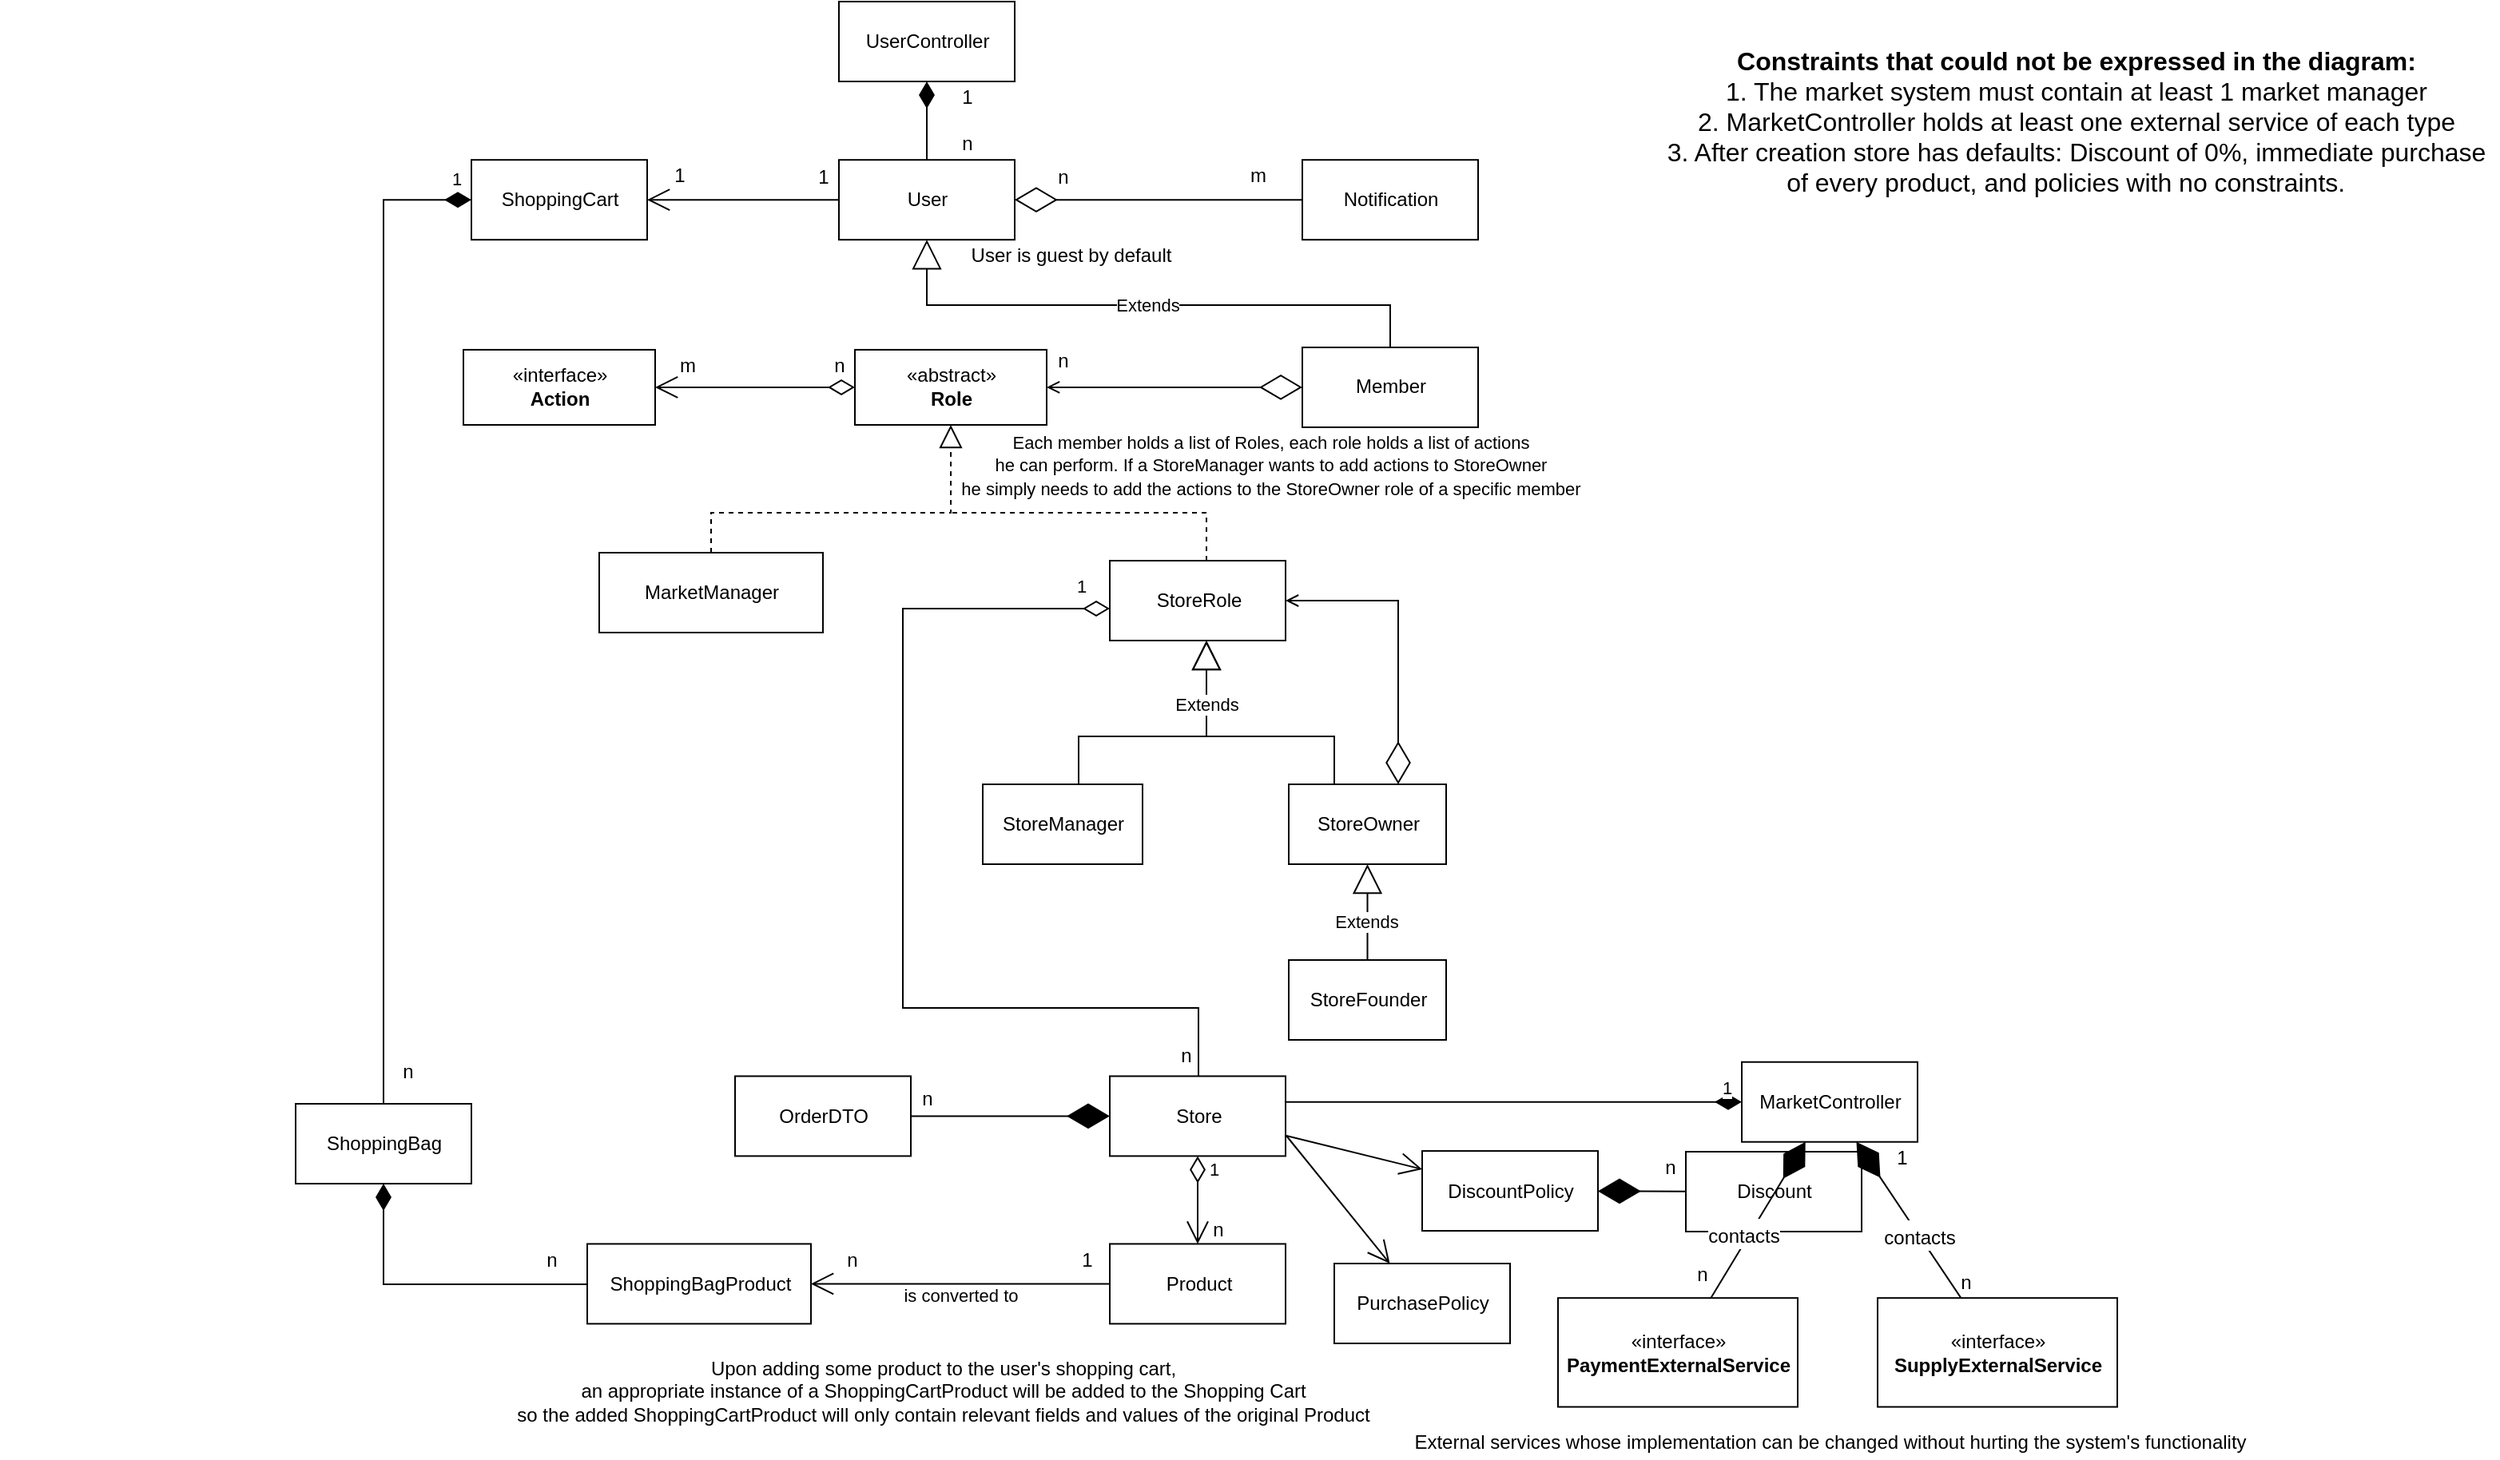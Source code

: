 <mxfile version="16.2.6" type="github" pages="3">
  <diagram id="yHEwR7OAH_B-9P_8bYFm" name="White Diagram">
    <mxGraphModel dx="2128" dy="578" grid="1" gridSize="10" guides="1" tooltips="1" connect="1" arrows="1" fold="1" page="1" pageScale="1" pageWidth="850" pageHeight="1100" math="0" shadow="0">
      <root>
        <mxCell id="0" />
        <mxCell id="1" parent="0" />
        <mxCell id="fPwFsAP3m-tS9zJUlsK5-2" value="«interface»&lt;br&gt;&lt;b&gt;PaymentExternalService&lt;/b&gt;" style="html=1;" parent="1" vertex="1">
          <mxGeometry x="800" y="811.58" width="150" height="68.18" as="geometry" />
        </mxCell>
        <mxCell id="fPwFsAP3m-tS9zJUlsK5-3" value="«interface»&lt;br&gt;&lt;b&gt;SupplyExternalService&lt;/b&gt;" style="html=1;" parent="1" vertex="1">
          <mxGeometry x="1000" y="811.58" width="150" height="68.18" as="geometry" />
        </mxCell>
        <mxCell id="fPwFsAP3m-tS9zJUlsK5-7" value="External services whose implementation can be changed without hurting the system&#39;s functionality" style="text;html=1;align=center;verticalAlign=middle;resizable=0;points=[];autosize=1;strokeColor=none;fillColor=none;" parent="1" vertex="1">
          <mxGeometry x="700" y="891.58" width="540" height="20" as="geometry" />
        </mxCell>
        <mxCell id="fPwFsAP3m-tS9zJUlsK5-8" value="UserController" style="html=1;" parent="1" vertex="1">
          <mxGeometry x="350" width="110" height="50" as="geometry" />
        </mxCell>
        <mxCell id="fPwFsAP3m-tS9zJUlsK5-9" value="MarketController" style="html=1;" parent="1" vertex="1">
          <mxGeometry x="915" y="663.86" width="110" height="50" as="geometry" />
        </mxCell>
        <mxCell id="fPwFsAP3m-tS9zJUlsK5-10" value="Notification" style="html=1;" parent="1" vertex="1">
          <mxGeometry x="640" y="99.09" width="110" height="50" as="geometry" />
        </mxCell>
        <mxCell id="fPwFsAP3m-tS9zJUlsK5-11" value="User" style="html=1;" parent="1" vertex="1">
          <mxGeometry x="350" y="99.09" width="110" height="50" as="geometry" />
        </mxCell>
        <mxCell id="fPwFsAP3m-tS9zJUlsK5-12" value="" style="endArrow=diamondThin;endFill=0;endSize=24;html=1;rounded=0;" parent="1" source="fPwFsAP3m-tS9zJUlsK5-10" target="fPwFsAP3m-tS9zJUlsK5-11" edge="1">
          <mxGeometry width="160" relative="1" as="geometry">
            <mxPoint x="250" y="-0.91" as="sourcePoint" />
            <mxPoint x="410" y="-0.91" as="targetPoint" />
          </mxGeometry>
        </mxCell>
        <mxCell id="fPwFsAP3m-tS9zJUlsK5-13" value="n" style="text;html=1;align=center;verticalAlign=middle;resizable=0;points=[];autosize=1;strokeColor=none;fillColor=none;" parent="1" vertex="1">
          <mxGeometry x="480" y="100" width="20" height="20" as="geometry" />
        </mxCell>
        <mxCell id="fPwFsAP3m-tS9zJUlsK5-15" value="m" style="text;html=1;align=center;verticalAlign=middle;resizable=0;points=[];autosize=1;strokeColor=none;fillColor=none;" parent="1" vertex="1">
          <mxGeometry x="597" y="99.09" width="30" height="20" as="geometry" />
        </mxCell>
        <mxCell id="fPwFsAP3m-tS9zJUlsK5-18" value="1" style="text;html=1;align=center;verticalAlign=middle;resizable=0;points=[];autosize=1;strokeColor=none;fillColor=none;" parent="1" vertex="1">
          <mxGeometry x="915" y="713.86" width="20" height="20" as="geometry" />
        </mxCell>
        <mxCell id="fPwFsAP3m-tS9zJUlsK5-19" value="n" style="text;html=1;align=center;verticalAlign=middle;resizable=0;points=[];autosize=1;strokeColor=none;fillColor=none;" parent="1" vertex="1">
          <mxGeometry x="880" y="786.58" width="20" height="20" as="geometry" />
        </mxCell>
        <mxCell id="fPwFsAP3m-tS9zJUlsK5-20" value="n" style="text;html=1;align=center;verticalAlign=middle;resizable=0;points=[];autosize=1;strokeColor=none;fillColor=none;" parent="1" vertex="1">
          <mxGeometry x="1045" y="791.58" width="20" height="20" as="geometry" />
        </mxCell>
        <mxCell id="fPwFsAP3m-tS9zJUlsK5-21" value="1" style="text;html=1;align=center;verticalAlign=middle;resizable=0;points=[];autosize=1;strokeColor=none;fillColor=none;" parent="1" vertex="1">
          <mxGeometry x="1005" y="713.86" width="20" height="20" as="geometry" />
        </mxCell>
        <mxCell id="fPwFsAP3m-tS9zJUlsK5-26" value="n" style="text;html=1;align=center;verticalAlign=middle;resizable=0;points=[];autosize=1;strokeColor=none;fillColor=none;" parent="1" vertex="1">
          <mxGeometry x="420" y="79.09" width="20" height="20" as="geometry" />
        </mxCell>
        <mxCell id="fPwFsAP3m-tS9zJUlsK5-28" value="Member" style="html=1;" parent="1" vertex="1">
          <mxGeometry x="640" y="216.48" width="110" height="50" as="geometry" />
        </mxCell>
        <mxCell id="fPwFsAP3m-tS9zJUlsK5-29" value="StoreOwner" style="html=1;" parent="1" vertex="1">
          <mxGeometry x="631.5" y="490" width="98.5" height="50" as="geometry" />
        </mxCell>
        <mxCell id="fPwFsAP3m-tS9zJUlsK5-30" value="StoreManager" style="html=1;" parent="1" vertex="1">
          <mxGeometry x="440" y="490" width="100" height="50" as="geometry" />
        </mxCell>
        <mxCell id="fPwFsAP3m-tS9zJUlsK5-31" value="MarketManager" style="html=1;" parent="1" vertex="1">
          <mxGeometry x="200" y="345" width="140" height="50" as="geometry" />
        </mxCell>
        <mxCell id="fPwFsAP3m-tS9zJUlsK5-32" value="Extends" style="endArrow=block;endSize=16;endFill=0;html=1;rounded=0;edgeStyle=orthogonalEdgeStyle;" parent="1" source="fPwFsAP3m-tS9zJUlsK5-28" target="fPwFsAP3m-tS9zJUlsK5-11" edge="1">
          <mxGeometry width="160" relative="1" as="geometry">
            <mxPoint x="210" y="280" as="sourcePoint" />
            <mxPoint x="370" y="280" as="targetPoint" />
            <Array as="points">
              <mxPoint x="405" y="190" />
            </Array>
          </mxGeometry>
        </mxCell>
        <mxCell id="d0ODCzbI8RBOmcCkagFK-1" value="ShoppingCart" style="html=1;" parent="1" vertex="1">
          <mxGeometry x="120" y="99.09" width="110" height="50" as="geometry" />
        </mxCell>
        <mxCell id="d0ODCzbI8RBOmcCkagFK-2" value="" style="endArrow=open;endFill=1;endSize=12;html=1;rounded=0;" parent="1" source="fPwFsAP3m-tS9zJUlsK5-11" target="d0ODCzbI8RBOmcCkagFK-1" edge="1">
          <mxGeometry width="160" relative="1" as="geometry">
            <mxPoint x="492" y="290" as="sourcePoint" />
            <mxPoint x="652" y="290" as="targetPoint" />
          </mxGeometry>
        </mxCell>
        <mxCell id="d0ODCzbI8RBOmcCkagFK-3" value="1" style="text;html=1;align=center;verticalAlign=middle;resizable=0;points=[];autosize=1;strokeColor=none;fillColor=none;" parent="1" vertex="1">
          <mxGeometry x="330" y="100" width="20" height="20" as="geometry" />
        </mxCell>
        <mxCell id="d0ODCzbI8RBOmcCkagFK-4" value="1" style="text;html=1;align=center;verticalAlign=middle;resizable=0;points=[];autosize=1;strokeColor=none;fillColor=none;" parent="1" vertex="1">
          <mxGeometry x="240" y="99.09" width="20" height="20" as="geometry" />
        </mxCell>
        <mxCell id="d0ODCzbI8RBOmcCkagFK-5" value="Store" style="html=1;" parent="1" vertex="1">
          <mxGeometry x="519.5" y="672.72" width="110" height="50" as="geometry" />
        </mxCell>
        <mxCell id="d0ODCzbI8RBOmcCkagFK-6" value="Product" style="html=1;" parent="1" vertex="1">
          <mxGeometry x="519.5" y="777.72" width="110" height="50" as="geometry" />
        </mxCell>
        <mxCell id="d0ODCzbI8RBOmcCkagFK-11" value="1" style="endArrow=open;html=1;endSize=12;startArrow=diamondThin;startSize=14;startFill=0;edgeStyle=orthogonalEdgeStyle;align=left;verticalAlign=bottom;rounded=0;" parent="1" source="d0ODCzbI8RBOmcCkagFK-5" target="d0ODCzbI8RBOmcCkagFK-6" edge="1">
          <mxGeometry x="-0.372" y="6" relative="1" as="geometry">
            <mxPoint x="844.5" y="497.72" as="sourcePoint" />
            <mxPoint x="1004.5" y="497.72" as="targetPoint" />
            <mxPoint x="-1" as="offset" />
          </mxGeometry>
        </mxCell>
        <mxCell id="d0ODCzbI8RBOmcCkagFK-12" value="n" style="text;html=1;align=center;verticalAlign=middle;resizable=0;points=[];autosize=1;strokeColor=none;fillColor=none;" parent="1" vertex="1">
          <mxGeometry x="577" y="758.72" width="20" height="20" as="geometry" />
        </mxCell>
        <mxCell id="d0ODCzbI8RBOmcCkagFK-14" value="1" style="endArrow=none;html=1;endSize=12;startArrow=diamondThin;startSize=14;startFill=1;edgeStyle=orthogonalEdgeStyle;align=left;verticalAlign=bottom;rounded=0;endFill=0;" parent="1" source="fPwFsAP3m-tS9zJUlsK5-9" target="d0ODCzbI8RBOmcCkagFK-5" edge="1">
          <mxGeometry x="-0.899" relative="1" as="geometry">
            <mxPoint x="560" y="390" as="sourcePoint" />
            <mxPoint x="720" y="390" as="targetPoint" />
            <Array as="points">
              <mxPoint x="1010" y="690" />
              <mxPoint x="1010" y="690" />
            </Array>
            <mxPoint as="offset" />
          </mxGeometry>
        </mxCell>
        <mxCell id="d0ODCzbI8RBOmcCkagFK-16" value="n" style="text;html=1;align=center;verticalAlign=middle;resizable=0;points=[];autosize=1;strokeColor=none;fillColor=none;" parent="1" vertex="1">
          <mxGeometry x="557" y="650" width="20" height="20" as="geometry" />
        </mxCell>
        <mxCell id="d0ODCzbI8RBOmcCkagFK-17" value="1" style="endArrow=none;html=1;endSize=12;startArrow=diamondThin;startSize=14;startFill=1;edgeStyle=orthogonalEdgeStyle;align=left;verticalAlign=bottom;rounded=0;endFill=0;" parent="1" source="d0ODCzbI8RBOmcCkagFK-1" target="VDU5vFYsGi9VkVrkisE9-1" edge="1">
          <mxGeometry x="-0.953" y="-4" relative="1" as="geometry">
            <mxPoint x="560" y="340" as="sourcePoint" />
            <mxPoint x="720" y="340" as="targetPoint" />
            <Array as="points">
              <mxPoint x="65" y="124" />
            </Array>
            <mxPoint as="offset" />
          </mxGeometry>
        </mxCell>
        <mxCell id="d0ODCzbI8RBOmcCkagFK-18" value="n" style="text;html=1;align=center;verticalAlign=middle;resizable=0;points=[];autosize=1;strokeColor=none;fillColor=none;" parent="1" vertex="1">
          <mxGeometry x="70" y="660" width="20" height="20" as="geometry" />
        </mxCell>
        <mxCell id="d0ODCzbI8RBOmcCkagFK-19" value="" style="endArrow=none;html=1;endSize=12;startArrow=diamondThin;startSize=14;startFill=1;edgeStyle=orthogonalEdgeStyle;align=left;verticalAlign=bottom;rounded=0;endFill=0;" parent="1" source="fPwFsAP3m-tS9zJUlsK5-8" target="fPwFsAP3m-tS9zJUlsK5-11" edge="1">
          <mxGeometry x="-1" y="165" relative="1" as="geometry">
            <mxPoint x="580" y="290" as="sourcePoint" />
            <mxPoint x="740" y="290" as="targetPoint" />
            <mxPoint y="-10" as="offset" />
          </mxGeometry>
        </mxCell>
        <mxCell id="d0ODCzbI8RBOmcCkagFK-20" value="ShoppingBagProduct" style="html=1;" parent="1" vertex="1">
          <mxGeometry x="192.5" y="777.72" width="140" height="50" as="geometry" />
        </mxCell>
        <mxCell id="d0ODCzbI8RBOmcCkagFK-23" value="" style="endArrow=open;endFill=1;endSize=12;html=1;rounded=0;" parent="1" source="d0ODCzbI8RBOmcCkagFK-6" target="d0ODCzbI8RBOmcCkagFK-20" edge="1">
          <mxGeometry width="160" relative="1" as="geometry">
            <mxPoint x="1012.5" y="557.27" as="sourcePoint" />
            <mxPoint x="1172.5" y="557.27" as="targetPoint" />
          </mxGeometry>
        </mxCell>
        <mxCell id="d0ODCzbI8RBOmcCkagFK-26" value="is converted to" style="edgeLabel;html=1;align=center;verticalAlign=middle;resizable=0;points=[];" parent="d0ODCzbI8RBOmcCkagFK-23" vertex="1" connectable="0">
          <mxGeometry x="-0.175" y="1" relative="1" as="geometry">
            <mxPoint x="-17" y="6" as="offset" />
          </mxGeometry>
        </mxCell>
        <mxCell id="d0ODCzbI8RBOmcCkagFK-24" value="1" style="text;html=1;align=center;verticalAlign=middle;resizable=0;points=[];autosize=1;strokeColor=none;fillColor=none;" parent="1" vertex="1">
          <mxGeometry x="494.5" y="777.72" width="20" height="20" as="geometry" />
        </mxCell>
        <mxCell id="d0ODCzbI8RBOmcCkagFK-25" value="n" style="text;html=1;align=center;verticalAlign=middle;resizable=0;points=[];autosize=1;strokeColor=none;fillColor=none;" parent="1" vertex="1">
          <mxGeometry x="347.5" y="777.72" width="20" height="20" as="geometry" />
        </mxCell>
        <mxCell id="d0ODCzbI8RBOmcCkagFK-27" value="Upon adding some product to the user&#39;s shopping cart,&lt;br&gt;an appropriate instance of a ShoppingCartProduct will be added to the Shopping Cart&lt;br&gt;so the added ShoppingCartProduct will only contain relevant fields and values of the original Product" style="text;html=1;align=center;verticalAlign=middle;resizable=0;points=[];autosize=1;strokeColor=none;fillColor=none;" parent="1" vertex="1">
          <mxGeometry x="140" y="845.45" width="550" height="50" as="geometry" />
        </mxCell>
        <mxCell id="d0ODCzbI8RBOmcCkagFK-28" value="User is guest by default" style="text;html=1;align=center;verticalAlign=middle;resizable=0;points=[];autosize=1;strokeColor=none;fillColor=none;" parent="1" vertex="1">
          <mxGeometry x="425" y="149.09" width="140" height="20" as="geometry" />
        </mxCell>
        <mxCell id="d0ODCzbI8RBOmcCkagFK-29" value="1" style="endArrow=none;html=1;endSize=12;startArrow=diamondThin;startSize=14;startFill=0;edgeStyle=orthogonalEdgeStyle;align=left;verticalAlign=bottom;rounded=0;endFill=0;" parent="1" source="d0ODCzbI8RBOmcCkagFK-40" target="d0ODCzbI8RBOmcCkagFK-5" edge="1">
          <mxGeometry x="-0.924" y="-5" relative="1" as="geometry">
            <mxPoint x="574" y="570" as="sourcePoint" />
            <mxPoint x="785.5" y="410" as="targetPoint" />
            <Array as="points">
              <mxPoint x="390" y="380" />
              <mxPoint x="390" y="630" />
              <mxPoint x="575" y="630" />
            </Array>
            <mxPoint as="offset" />
          </mxGeometry>
        </mxCell>
        <mxCell id="d0ODCzbI8RBOmcCkagFK-31" value="1" style="text;html=1;align=center;verticalAlign=middle;resizable=0;points=[];autosize=1;strokeColor=none;fillColor=none;" parent="1" vertex="1">
          <mxGeometry x="420" y="50" width="20" height="20" as="geometry" />
        </mxCell>
        <mxCell id="d0ODCzbI8RBOmcCkagFK-33" value="DiscountPolicy" style="html=1;" parent="1" vertex="1">
          <mxGeometry x="715" y="719.54" width="110" height="50" as="geometry" />
        </mxCell>
        <mxCell id="d0ODCzbI8RBOmcCkagFK-34" value="PurchasePolicy" style="html=1;" parent="1" vertex="1">
          <mxGeometry x="660" y="790" width="110" height="50" as="geometry" />
        </mxCell>
        <mxCell id="d0ODCzbI8RBOmcCkagFK-35" value="" style="endArrow=open;endFill=1;endSize=12;html=1;rounded=0;" parent="1" target="d0ODCzbI8RBOmcCkagFK-33" edge="1">
          <mxGeometry width="160" relative="1" as="geometry">
            <mxPoint x="630" y="710" as="sourcePoint" />
            <mxPoint x="1958.5" y="430" as="targetPoint" />
          </mxGeometry>
        </mxCell>
        <mxCell id="d0ODCzbI8RBOmcCkagFK-36" value="" style="endArrow=open;endFill=1;endSize=12;html=1;rounded=0;" parent="1" target="d0ODCzbI8RBOmcCkagFK-34" edge="1">
          <mxGeometry width="160" relative="1" as="geometry">
            <mxPoint x="630" y="710" as="sourcePoint" />
            <mxPoint x="1978.5" y="406.517" as="targetPoint" />
          </mxGeometry>
        </mxCell>
        <mxCell id="d0ODCzbI8RBOmcCkagFK-37" value="" style="endArrow=diamondThin;endFill=1;endSize=24;html=1;rounded=0;" parent="1" source="d0ODCzbI8RBOmcCkagFK-38" target="d0ODCzbI8RBOmcCkagFK-33" edge="1">
          <mxGeometry width="160" relative="1" as="geometry">
            <mxPoint x="1450" y="650" as="sourcePoint" />
            <mxPoint x="1660" y="690" as="targetPoint" />
          </mxGeometry>
        </mxCell>
        <mxCell id="d0ODCzbI8RBOmcCkagFK-38" value="Discount" style="html=1;" parent="1" vertex="1">
          <mxGeometry x="880" y="720" width="110" height="50" as="geometry" />
        </mxCell>
        <mxCell id="d0ODCzbI8RBOmcCkagFK-39" value="n" style="text;html=1;align=center;verticalAlign=middle;resizable=0;points=[];autosize=1;strokeColor=none;fillColor=none;" parent="1" vertex="1">
          <mxGeometry x="860" y="720" width="20" height="20" as="geometry" />
        </mxCell>
        <mxCell id="d0ODCzbI8RBOmcCkagFK-40" value="StoreRole" style="html=1;" parent="1" vertex="1">
          <mxGeometry x="519.5" y="350" width="110" height="50" as="geometry" />
        </mxCell>
        <mxCell id="DufsHXcZonSDjpQGOB2f-1" value="&lt;font style=&quot;font-size: 11px&quot;&gt;Each member holds a list of Roles, each role holds a list of actions &lt;br&gt;he can perform. If a StoreManager wants to add actions to StoreOwner&lt;br&gt;he simply needs to add the actions to the StoreOwner role of a specific member&lt;br&gt;&lt;/font&gt;" style="text;html=1;align=center;verticalAlign=middle;resizable=0;points=[];autosize=1;strokeColor=none;fillColor=none;" parent="1" vertex="1">
          <mxGeometry x="420" y="265" width="400" height="50" as="geometry" />
        </mxCell>
        <mxCell id="DufsHXcZonSDjpQGOB2f-8" value="" style="endArrow=block;endSize=16;endFill=0;html=1;rounded=0;fontSize=11;edgeStyle=orthogonalEdgeStyle;" parent="1" source="fPwFsAP3m-tS9zJUlsK5-29" target="d0ODCzbI8RBOmcCkagFK-40" edge="1">
          <mxGeometry width="160" relative="1" as="geometry">
            <mxPoint x="660" y="440" as="sourcePoint" />
            <mxPoint x="820" y="440" as="targetPoint" />
            <Array as="points">
              <mxPoint x="660" y="460" />
              <mxPoint x="580" y="460" />
            </Array>
          </mxGeometry>
        </mxCell>
        <mxCell id="DufsHXcZonSDjpQGOB2f-9" value="Extends" style="endArrow=block;endSize=16;endFill=0;html=1;rounded=0;fontSize=11;edgeStyle=orthogonalEdgeStyle;" parent="1" source="fPwFsAP3m-tS9zJUlsK5-30" target="d0ODCzbI8RBOmcCkagFK-40" edge="1">
          <mxGeometry x="0.529" width="160" relative="1" as="geometry">
            <mxPoint x="620" y="420" as="sourcePoint" />
            <mxPoint x="780" y="420" as="targetPoint" />
            <Array as="points">
              <mxPoint x="500" y="460" />
              <mxPoint x="580" y="460" />
            </Array>
            <mxPoint as="offset" />
          </mxGeometry>
        </mxCell>
        <mxCell id="DufsHXcZonSDjpQGOB2f-10" value="«abstract»&lt;br&gt;&lt;b&gt;Role&lt;/b&gt;" style="html=1;" parent="1" vertex="1">
          <mxGeometry x="360" y="217.96" width="120" height="47.04" as="geometry" />
        </mxCell>
        <mxCell id="DufsHXcZonSDjpQGOB2f-11" value="«interface»&lt;br&gt;&lt;b&gt;Action&lt;/b&gt;" style="html=1;" parent="1" vertex="1">
          <mxGeometry x="115" y="217.96" width="120" height="47.04" as="geometry" />
        </mxCell>
        <mxCell id="DufsHXcZonSDjpQGOB2f-13" value="" style="endArrow=open;html=1;endSize=12;startArrow=diamondThin;startSize=14;startFill=0;edgeStyle=orthogonalEdgeStyle;align=left;verticalAlign=bottom;rounded=0;" parent="1" source="DufsHXcZonSDjpQGOB2f-10" target="DufsHXcZonSDjpQGOB2f-11" edge="1">
          <mxGeometry x="-1" y="3" relative="1" as="geometry">
            <mxPoint x="915" y="884.09" as="sourcePoint" />
            <mxPoint x="1005" y="884.09" as="targetPoint" />
          </mxGeometry>
        </mxCell>
        <mxCell id="DufsHXcZonSDjpQGOB2f-15" value="m" style="text;html=1;align=center;verticalAlign=middle;resizable=0;points=[];autosize=1;strokeColor=none;fillColor=none;" parent="1" vertex="1">
          <mxGeometry x="240" y="217.96" width="30" height="20" as="geometry" />
        </mxCell>
        <mxCell id="DufsHXcZonSDjpQGOB2f-16" value="n" style="text;html=1;align=center;verticalAlign=middle;resizable=0;points=[];autosize=1;strokeColor=none;fillColor=none;" parent="1" vertex="1">
          <mxGeometry x="480" y="215" width="20" height="20" as="geometry" />
        </mxCell>
        <mxCell id="DufsHXcZonSDjpQGOB2f-19" value="" style="endArrow=block;dashed=1;endFill=0;endSize=12;html=1;rounded=0;fontSize=11;edgeStyle=orthogonalEdgeStyle;" parent="1" source="fPwFsAP3m-tS9zJUlsK5-31" target="DufsHXcZonSDjpQGOB2f-10" edge="1">
          <mxGeometry width="160" relative="1" as="geometry">
            <mxPoint x="600" y="380" as="sourcePoint" />
            <mxPoint x="760" y="380" as="targetPoint" />
            <Array as="points">
              <mxPoint x="270" y="320" />
              <mxPoint x="420" y="320" />
            </Array>
          </mxGeometry>
        </mxCell>
        <mxCell id="DufsHXcZonSDjpQGOB2f-20" value="" style="endArrow=none;dashed=1;endFill=0;endSize=12;html=1;rounded=0;fontSize=11;edgeStyle=orthogonalEdgeStyle;" parent="1" source="d0ODCzbI8RBOmcCkagFK-40" edge="1">
          <mxGeometry width="160" relative="1" as="geometry">
            <mxPoint x="280.03" y="355" as="sourcePoint" />
            <mxPoint x="420" y="320" as="targetPoint" />
            <Array as="points">
              <mxPoint x="580" y="320" />
              <mxPoint x="430" y="320" />
            </Array>
          </mxGeometry>
        </mxCell>
        <mxCell id="DufsHXcZonSDjpQGOB2f-21" value="" style="endArrow=diamondThin;endFill=0;endSize=24;html=1;rounded=0;startArrow=open;edgeStyle=orthogonalEdgeStyle;startFill=0;" parent="1" source="DufsHXcZonSDjpQGOB2f-10" target="fPwFsAP3m-tS9zJUlsK5-28" edge="1">
          <mxGeometry width="160" relative="1" as="geometry">
            <mxPoint x="740" y="134.09" as="sourcePoint" />
            <mxPoint x="470" y="134.09" as="targetPoint" />
          </mxGeometry>
        </mxCell>
        <mxCell id="DufsHXcZonSDjpQGOB2f-22" value="n" style="text;html=1;align=center;verticalAlign=middle;resizable=0;points=[];autosize=1;strokeColor=none;fillColor=none;" parent="1" vertex="1">
          <mxGeometry x="340" y="217.96" width="20" height="20" as="geometry" />
        </mxCell>
        <mxCell id="DufsHXcZonSDjpQGOB2f-23" value="" style="endArrow=none;endFill=0;endSize=24;html=1;rounded=0;" parent="1" source="DufsHXcZonSDjpQGOB2f-10" target="DufsHXcZonSDjpQGOB2f-22" edge="1">
          <mxGeometry width="160" relative="1" as="geometry">
            <mxPoint x="360" y="241.085" as="sourcePoint" />
            <mxPoint x="250" y="240.362" as="targetPoint" />
          </mxGeometry>
        </mxCell>
        <mxCell id="DufsHXcZonSDjpQGOB2f-24" value="" style="endArrow=diamondThin;endFill=0;endSize=24;html=1;rounded=0;startArrow=open;edgeStyle=orthogonalEdgeStyle;startFill=0;" parent="1" source="d0ODCzbI8RBOmcCkagFK-40" target="fPwFsAP3m-tS9zJUlsK5-29" edge="1">
          <mxGeometry width="160" relative="1" as="geometry">
            <mxPoint x="370.0" y="251.085" as="sourcePoint" />
            <mxPoint x="260" y="250.362" as="targetPoint" />
            <Array as="points">
              <mxPoint x="700" y="375" />
            </Array>
          </mxGeometry>
        </mxCell>
        <mxCell id="DufsHXcZonSDjpQGOB2f-25" value="StoreFounder" style="html=1;" parent="1" vertex="1">
          <mxGeometry x="631.5" y="600" width="98.5" height="50" as="geometry" />
        </mxCell>
        <mxCell id="DufsHXcZonSDjpQGOB2f-26" value="Extends" style="endArrow=block;endSize=16;endFill=0;html=1;rounded=0;fontSize=11;edgeStyle=orthogonalEdgeStyle;" parent="1" source="DufsHXcZonSDjpQGOB2f-25" target="fPwFsAP3m-tS9zJUlsK5-29" edge="1">
          <mxGeometry x="-0.2" y="1" width="160" relative="1" as="geometry">
            <mxPoint x="510" y="500.0" as="sourcePoint" />
            <mxPoint x="590" y="410" as="targetPoint" />
            <Array as="points">
              <mxPoint x="670" y="540" />
              <mxPoint x="670" y="540" />
            </Array>
            <mxPoint as="offset" />
          </mxGeometry>
        </mxCell>
        <mxCell id="DufsHXcZonSDjpQGOB2f-27" value="&lt;font style=&quot;font-size: 11px&quot;&gt;&lt;br&gt;&lt;/font&gt;" style="text;html=1;align=center;verticalAlign=middle;resizable=0;points=[];autosize=1;strokeColor=none;fillColor=none;" parent="1" vertex="1">
          <mxGeometry x="-175" y="149.09" width="20" height="20" as="geometry" />
        </mxCell>
        <mxCell id="e2aQ83muvxmv_wt6DRNk-1" value="OrderDTO" style="html=1;" parent="1" vertex="1">
          <mxGeometry x="285" y="672.72" width="110" height="50" as="geometry" />
        </mxCell>
        <mxCell id="e2aQ83muvxmv_wt6DRNk-3" value="" style="endArrow=diamondThin;endFill=1;endSize=24;html=1;rounded=0;fontSize=11;" parent="1" source="e2aQ83muvxmv_wt6DRNk-1" target="d0ODCzbI8RBOmcCkagFK-5" edge="1">
          <mxGeometry width="160" relative="1" as="geometry">
            <mxPoint x="410" y="590" as="sourcePoint" />
            <mxPoint x="570" y="590" as="targetPoint" />
          </mxGeometry>
        </mxCell>
        <mxCell id="e2aQ83muvxmv_wt6DRNk-4" value="n" style="text;html=1;align=center;verticalAlign=middle;resizable=0;points=[];autosize=1;strokeColor=none;fillColor=none;" parent="1" vertex="1">
          <mxGeometry x="395" y="676.72" width="20" height="20" as="geometry" />
        </mxCell>
        <mxCell id="VDU5vFYsGi9VkVrkisE9-1" value="ShoppingBag" style="html=1;" vertex="1" parent="1">
          <mxGeometry x="10" y="690" width="110" height="50" as="geometry" />
        </mxCell>
        <mxCell id="VDU5vFYsGi9VkVrkisE9-2" value="" style="endArrow=none;html=1;endSize=12;startArrow=diamondThin;startSize=14;startFill=1;edgeStyle=orthogonalEdgeStyle;align=left;verticalAlign=bottom;rounded=0;endFill=0;" edge="1" parent="1" source="VDU5vFYsGi9VkVrkisE9-1" target="d0ODCzbI8RBOmcCkagFK-20">
          <mxGeometry x="-0.58" y="-25" relative="1" as="geometry">
            <mxPoint x="130" y="134.1" as="sourcePoint" />
            <mxPoint x="75" y="700" as="targetPoint" />
            <Array as="points">
              <mxPoint x="65" y="803" />
            </Array>
            <mxPoint as="offset" />
          </mxGeometry>
        </mxCell>
        <mxCell id="VDU5vFYsGi9VkVrkisE9-3" value="n" style="text;html=1;align=center;verticalAlign=middle;resizable=0;points=[];autosize=1;strokeColor=none;fillColor=none;" vertex="1" parent="1">
          <mxGeometry x="160" y="777.72" width="20" height="20" as="geometry" />
        </mxCell>
        <mxCell id="VDU5vFYsGi9VkVrkisE9-4" value="" style="endArrow=diamondThin;endFill=1;endSize=24;html=1;rounded=0;" edge="1" parent="1" source="fPwFsAP3m-tS9zJUlsK5-2" target="fPwFsAP3m-tS9zJUlsK5-9">
          <mxGeometry width="160" relative="1" as="geometry">
            <mxPoint x="870" y="783.86" as="sourcePoint" />
            <mxPoint x="1030" y="783.86" as="targetPoint" />
          </mxGeometry>
        </mxCell>
        <mxCell id="VDU5vFYsGi9VkVrkisE9-8" value="&lt;font style=&quot;font-size: 12px&quot;&gt;contacts&lt;/font&gt;" style="edgeLabel;html=1;align=center;verticalAlign=middle;resizable=0;points=[];fontSize=16;" connectable="0" vertex="1" parent="VDU5vFYsGi9VkVrkisE9-4">
          <mxGeometry x="-0.234" relative="1" as="geometry">
            <mxPoint x="-3" y="-3" as="offset" />
          </mxGeometry>
        </mxCell>
        <mxCell id="VDU5vFYsGi9VkVrkisE9-5" value="" style="endArrow=diamondThin;endFill=1;endSize=24;html=1;rounded=0;" edge="1" parent="1" source="fPwFsAP3m-tS9zJUlsK5-3" target="fPwFsAP3m-tS9zJUlsK5-9">
          <mxGeometry width="160" relative="1" as="geometry">
            <mxPoint x="870" y="783.86" as="sourcePoint" />
            <mxPoint x="1030" y="783.86" as="targetPoint" />
          </mxGeometry>
        </mxCell>
        <mxCell id="VDU5vFYsGi9VkVrkisE9-7" value="&lt;font style=&quot;font-size: 12px&quot;&gt;contacts&lt;/font&gt;" style="edgeLabel;html=1;align=center;verticalAlign=middle;resizable=0;points=[];fontSize=16;" connectable="0" vertex="1" parent="VDU5vFYsGi9VkVrkisE9-5">
          <mxGeometry x="-0.186" relative="1" as="geometry">
            <mxPoint as="offset" />
          </mxGeometry>
        </mxCell>
        <mxCell id="VDU5vFYsGi9VkVrkisE9-6" value="&lt;font style=&quot;font-size: 16px&quot;&gt;&lt;b&gt;Constraints that could not be expressed in the diagram:&lt;/b&gt;&lt;br&gt;1. The market system must contain at least 1 market manager&lt;br&gt;2. MarketController holds at least one external service of each type&lt;br&gt;3. After creation store has defaults: Discount of 0%, immediate purchase&lt;br&gt;of every product, and policies with no constraints.&amp;nbsp; &amp;nbsp;&lt;br&gt;&lt;/font&gt;" style="text;html=1;align=center;verticalAlign=middle;resizable=0;points=[];autosize=1;strokeColor=none;fillColor=none;" vertex="1" parent="1">
          <mxGeometry x="858.5" y="35" width="530" height="80" as="geometry" />
        </mxCell>
      </root>
    </mxGraphModel>
  </diagram>
  <diagram id="EWFmK8r26qtNGpCVvfDQ" name="Component Diagram">
    <mxGraphModel dx="1004" dy="528" grid="1" gridSize="10" guides="1" tooltips="1" connect="1" arrows="1" fold="1" page="1" pageScale="1" pageWidth="850" pageHeight="1100" math="0" shadow="0">
      <root>
        <mxCell id="0" />
        <mxCell id="1" parent="0" />
        <mxCell id="Pz2hXBaW2slKAa85uZyi-2" value="&#xa;Market" style="shape=module;align=left;spacingLeft=20;align=center;verticalAlign=top;fillColor=#ffe6cc;strokeColor=#d79b00;" vertex="1" parent="1">
          <mxGeometry x="355" y="440" width="100" height="50" as="geometry" />
        </mxCell>
        <mxCell id="U2fX-gc92L0ayEnYyhH7-1" value="Service&#xa;Layer" style="shape=module;align=left;spacingLeft=20;align=center;verticalAlign=top;fillColor=#dae8fc;strokeColor=#6c8ebf;" vertex="1" parent="1">
          <mxGeometry x="40" y="380" width="100" height="50" as="geometry" />
        </mxCell>
        <mxCell id="U2fX-gc92L0ayEnYyhH7-2" value="Persistence" style="shape=module;align=left;spacingLeft=20;align=center;verticalAlign=top;fillColor=#dae8fc;strokeColor=#6c8ebf;" vertex="1" parent="1">
          <mxGeometry x="702.51" y="440" width="100" height="50" as="geometry" />
        </mxCell>
        <mxCell id="U2fX-gc92L0ayEnYyhH7-4" value="External&#xa;Services" style="shape=module;align=left;spacingLeft=20;align=center;verticalAlign=top;fillColor=#dae8fc;strokeColor=#6c8ebf;" vertex="1" parent="1">
          <mxGeometry x="710" y="290" width="100" height="50" as="geometry" />
        </mxCell>
        <mxCell id="wc_X4Z8WjBlg6_EAdukR-5" value="" style="rounded=0;orthogonalLoop=1;jettySize=auto;html=1;endArrow=halfCircle;endFill=0;entryX=0.5;entryY=0.5;endSize=6;strokeWidth=1;sketch=0;" edge="1" parent="1" source="Pz2hXBaW2slKAa85uZyi-3" target="wc_X4Z8WjBlg6_EAdukR-6">
          <mxGeometry relative="1" as="geometry">
            <mxPoint x="502.51" y="447.0" as="sourcePoint" />
          </mxGeometry>
        </mxCell>
        <mxCell id="wc_X4Z8WjBlg6_EAdukR-6" value="" style="ellipse;whiteSpace=wrap;html=1;align=center;aspect=fixed;resizable=0;points=[];outlineConnect=0;sketch=0;" vertex="1" parent="1">
          <mxGeometry x="230" y="360" width="10" height="10" as="geometry" />
        </mxCell>
        <mxCell id="K6PPyu8UH7jS9hciAHNX-15" value="" style="ellipse;whiteSpace=wrap;html=1;align=center;aspect=fixed;resizable=0;points=[];outlineConnect=0;sketch=0;" vertex="1" parent="1">
          <mxGeometry x="590" y="460" width="10" height="10" as="geometry" />
        </mxCell>
        <mxCell id="K6PPyu8UH7jS9hciAHNX-19" value="" style="ellipse;whiteSpace=wrap;html=1;align=center;aspect=fixed;resizable=0;points=[];outlineConnect=0;sketch=0;" vertex="1" parent="1">
          <mxGeometry x="590" y="430" width="10" height="10" as="geometry" />
        </mxCell>
        <mxCell id="K6PPyu8UH7jS9hciAHNX-20" value="" style="endArrow=none;html=1;rounded=0;" edge="1" parent="1" source="K6PPyu8UH7jS9hciAHNX-19" target="U2fX-gc92L0ayEnYyhH7-2">
          <mxGeometry width="50" height="50" relative="1" as="geometry">
            <mxPoint x="452.637" y="550.79" as="sourcePoint" />
            <mxPoint x="282.51" y="545" as="targetPoint" />
          </mxGeometry>
        </mxCell>
        <mxCell id="K6PPyu8UH7jS9hciAHNX-26" value="uses" style="edgeLabel;html=1;align=center;verticalAlign=middle;resizable=0;points=[];" connectable="0" vertex="1" parent="K6PPyu8UH7jS9hciAHNX-20">
          <mxGeometry x="-0.507" y="1" relative="1" as="geometry">
            <mxPoint x="-23" y="-23" as="offset" />
          </mxGeometry>
        </mxCell>
        <mxCell id="K6PPyu8UH7jS9hciAHNX-23" value="" style="endArrow=open;endSize=12;dashed=1;html=1;rounded=0;" edge="1" parent="1" source="U2fX-gc92L0ayEnYyhH7-1" target="wc_X4Z8WjBlg6_EAdukR-6">
          <mxGeometry x="0.474" y="-72" width="160" relative="1" as="geometry">
            <mxPoint x="530" y="260" as="sourcePoint" />
            <mxPoint x="432.6" y="444.057" as="targetPoint" />
            <mxPoint as="offset" />
          </mxGeometry>
        </mxCell>
        <mxCell id="osoVW1YbHCRNqo1urBbf-16" value="uses" style="edgeLabel;html=1;align=center;verticalAlign=middle;resizable=0;points=[];" connectable="0" vertex="1" parent="K6PPyu8UH7jS9hciAHNX-23">
          <mxGeometry x="0.522" y="2" relative="1" as="geometry">
            <mxPoint x="22" y="-25" as="offset" />
          </mxGeometry>
        </mxCell>
        <mxCell id="K6PPyu8UH7jS9hciAHNX-24" value="" style="endArrow=open;endSize=12;dashed=1;html=1;rounded=0;" edge="1" parent="1" source="Pz2hXBaW2slKAa85uZyi-3" target="K6PPyu8UH7jS9hciAHNX-19">
          <mxGeometry x="0.474" y="-72" width="160" relative="1" as="geometry">
            <mxPoint x="590.0" y="370" as="sourcePoint" />
            <mxPoint x="442.6" y="454.057" as="targetPoint" />
            <mxPoint as="offset" />
          </mxGeometry>
        </mxCell>
        <mxCell id="K6PPyu8UH7jS9hciAHNX-25" value="" style="endArrow=open;endSize=12;dashed=1;html=1;rounded=0;" edge="1" parent="1" source="Pz2hXBaW2slKAa85uZyi-2" target="K6PPyu8UH7jS9hciAHNX-15">
          <mxGeometry x="0.474" y="-72" width="160" relative="1" as="geometry">
            <mxPoint x="592.51" y="445" as="sourcePoint" />
            <mxPoint x="452.6" y="464.057" as="targetPoint" />
            <mxPoint as="offset" />
          </mxGeometry>
        </mxCell>
        <mxCell id="osoVW1YbHCRNqo1urBbf-2" value="" style="rounded=0;orthogonalLoop=1;jettySize=auto;html=1;endArrow=halfCircle;endFill=0;entryX=0.5;entryY=0.5;endSize=6;strokeWidth=1;sketch=0;" edge="1" parent="1" source="Pz2hXBaW2slKAa85uZyi-2" target="osoVW1YbHCRNqo1urBbf-3">
          <mxGeometry relative="1" as="geometry">
            <mxPoint x="315" y="331.667" as="sourcePoint" />
          </mxGeometry>
        </mxCell>
        <mxCell id="osoVW1YbHCRNqo1urBbf-3" value="" style="ellipse;whiteSpace=wrap;html=1;align=center;aspect=fixed;resizable=0;points=[];outlineConnect=0;sketch=0;" vertex="1" parent="1">
          <mxGeometry x="230" y="460" width="10" height="10" as="geometry" />
        </mxCell>
        <mxCell id="osoVW1YbHCRNqo1urBbf-4" value="" style="endArrow=open;endSize=12;dashed=1;html=1;rounded=0;" edge="1" parent="1" source="U2fX-gc92L0ayEnYyhH7-1" target="osoVW1YbHCRNqo1urBbf-3">
          <mxGeometry x="0.474" y="-72" width="160" relative="1" as="geometry">
            <mxPoint x="191.253" y="290" as="sourcePoint" />
            <mxPoint x="442.6" y="454.057" as="targetPoint" />
            <mxPoint as="offset" />
          </mxGeometry>
        </mxCell>
        <mxCell id="osoVW1YbHCRNqo1urBbf-17" value="uses" style="edgeLabel;html=1;align=center;verticalAlign=middle;resizable=0;points=[];" connectable="0" vertex="1" parent="osoVW1YbHCRNqo1urBbf-4">
          <mxGeometry x="0.409" relative="1" as="geometry">
            <mxPoint x="26" y="-12" as="offset" />
          </mxGeometry>
        </mxCell>
        <mxCell id="osoVW1YbHCRNqo1urBbf-6" value="" style="endArrow=none;html=1;rounded=0;" edge="1" parent="1" source="K6PPyu8UH7jS9hciAHNX-15" target="U2fX-gc92L0ayEnYyhH7-2">
          <mxGeometry width="50" height="50" relative="1" as="geometry">
            <mxPoint x="450" y="390" as="sourcePoint" />
            <mxPoint x="500" y="340" as="targetPoint" />
          </mxGeometry>
        </mxCell>
        <mxCell id="osoVW1YbHCRNqo1urBbf-7" value="uses" style="edgeLabel;html=1;align=center;verticalAlign=middle;resizable=0;points=[];" connectable="0" vertex="1" parent="osoVW1YbHCRNqo1urBbf-6">
          <mxGeometry x="-0.663" y="1" relative="1" as="geometry">
            <mxPoint x="-27" y="16" as="offset" />
          </mxGeometry>
        </mxCell>
        <mxCell id="osoVW1YbHCRNqo1urBbf-8" value="" style="ellipse;whiteSpace=wrap;html=1;align=center;aspect=fixed;resizable=0;points=[];outlineConnect=0;sketch=0;" vertex="1" parent="1">
          <mxGeometry x="600" y="310" width="10" height="10" as="geometry" />
        </mxCell>
        <mxCell id="osoVW1YbHCRNqo1urBbf-9" value="" style="endArrow=none;html=1;rounded=0;" edge="1" parent="1" source="osoVW1YbHCRNqo1urBbf-8" target="U2fX-gc92L0ayEnYyhH7-4">
          <mxGeometry width="50" height="50" relative="1" as="geometry">
            <mxPoint x="462.637" y="560.79" as="sourcePoint" />
            <mxPoint x="712.51" y="454.662" as="targetPoint" />
          </mxGeometry>
        </mxCell>
        <mxCell id="osoVW1YbHCRNqo1urBbf-10" value="uses" style="edgeLabel;html=1;align=center;verticalAlign=middle;resizable=0;points=[];" connectable="0" vertex="1" parent="osoVW1YbHCRNqo1urBbf-9">
          <mxGeometry x="-0.507" y="1" relative="1" as="geometry">
            <mxPoint x="-23" y="-23" as="offset" />
          </mxGeometry>
        </mxCell>
        <mxCell id="osoVW1YbHCRNqo1urBbf-11" value="" style="endArrow=open;endSize=12;dashed=1;html=1;rounded=0;" edge="1" parent="1" source="Pz2hXBaW2slKAa85uZyi-3" target="osoVW1YbHCRNqo1urBbf-8">
          <mxGeometry x="0.474" y="-72" width="160" relative="1" as="geometry">
            <mxPoint x="515" y="377.502" as="sourcePoint" />
            <mxPoint x="452.6" y="464.057" as="targetPoint" />
            <mxPoint as="offset" />
          </mxGeometry>
        </mxCell>
        <mxCell id="osoVW1YbHCRNqo1urBbf-12" value="" style="ellipse;whiteSpace=wrap;html=1;align=center;aspect=fixed;resizable=0;points=[];outlineConnect=0;sketch=0;" vertex="1" parent="1">
          <mxGeometry x="600" y="350" width="10" height="10" as="geometry" />
        </mxCell>
        <mxCell id="osoVW1YbHCRNqo1urBbf-13" value="" style="endArrow=none;html=1;rounded=0;" edge="1" parent="1" source="osoVW1YbHCRNqo1urBbf-12" target="U2fX-gc92L0ayEnYyhH7-4">
          <mxGeometry width="50" height="50" relative="1" as="geometry">
            <mxPoint x="472.637" y="570.79" as="sourcePoint" />
            <mxPoint x="722.51" y="464.662" as="targetPoint" />
          </mxGeometry>
        </mxCell>
        <mxCell id="osoVW1YbHCRNqo1urBbf-14" value="uses" style="edgeLabel;html=1;align=center;verticalAlign=middle;resizable=0;points=[];" connectable="0" vertex="1" parent="osoVW1YbHCRNqo1urBbf-13">
          <mxGeometry x="-0.507" y="1" relative="1" as="geometry">
            <mxPoint x="-37" y="-7" as="offset" />
          </mxGeometry>
        </mxCell>
        <mxCell id="osoVW1YbHCRNqo1urBbf-15" value="" style="endArrow=open;endSize=12;dashed=1;html=1;rounded=0;" edge="1" parent="1" source="Pz2hXBaW2slKAa85uZyi-2" target="osoVW1YbHCRNqo1urBbf-12">
          <mxGeometry x="0.474" y="-72" width="160" relative="1" as="geometry">
            <mxPoint x="525" y="387.502" as="sourcePoint" />
            <mxPoint x="462.6" y="474.057" as="targetPoint" />
            <mxPoint as="offset" />
          </mxGeometry>
        </mxCell>
        <mxCell id="Pz2hXBaW2slKAa85uZyi-3" value="&#xa;User" style="shape=module;align=left;spacingLeft=20;align=center;verticalAlign=top;fillColor=#ffe6cc;strokeColor=#d79b00;" vertex="1" parent="1">
          <mxGeometry x="305" y="280" width="200" height="100" as="geometry" />
        </mxCell>
        <mxCell id="By19bBbqwdLLBqzm2t37-1" value="Permissions" style="shape=module;align=left;spacingLeft=20;align=center;verticalAlign=top;fillColor=#f8cecc;strokeColor=#b85450;" vertex="1" parent="1">
          <mxGeometry x="355" y="320" width="100" height="50" as="geometry" />
        </mxCell>
        <mxCell id="R64xrPKfBCs_piaFNygL-1" value="domain layer&lt;br&gt;component" style="text;html=1;align=center;verticalAlign=middle;resizable=0;points=[];autosize=1;strokeColor=none;fillColor=none;" vertex="1" parent="1">
          <mxGeometry x="365" y="240" width="80" height="30" as="geometry" />
        </mxCell>
        <mxCell id="R64xrPKfBCs_piaFNygL-2" value="&lt;span style=&quot;color: rgb(0 , 0 , 0) ; font-family: &amp;#34;helvetica&amp;#34; ; font-size: 12px ; font-style: normal ; font-weight: 400 ; letter-spacing: normal ; text-indent: 0px ; text-transform: none ; word-spacing: 0px ; background-color: rgb(248 , 249 , 250) ; display: inline ; float: none&quot;&gt;domain layer&lt;/span&gt;&lt;br style=&quot;color: rgb(0 , 0 , 0) ; font-family: &amp;#34;helvetica&amp;#34; ; font-size: 12px ; font-style: normal ; font-weight: 400 ; letter-spacing: normal ; text-indent: 0px ; text-transform: none ; word-spacing: 0px ; background-color: rgb(248 , 249 , 250)&quot;&gt;&lt;span style=&quot;color: rgb(0 , 0 , 0) ; font-family: &amp;#34;helvetica&amp;#34; ; font-size: 12px ; font-style: normal ; font-weight: 400 ; letter-spacing: normal ; text-indent: 0px ; text-transform: none ; word-spacing: 0px ; background-color: rgb(248 , 249 , 250) ; display: inline ; float: none&quot;&gt;component&lt;/span&gt;" style="text;whiteSpace=wrap;html=1;align=center;" vertex="1" parent="1">
          <mxGeometry x="365" y="490" width="90" height="40" as="geometry" />
        </mxCell>
      </root>
    </mxGraphModel>
  </diagram>
  <diagram id="076n6W3O4Y2P2QkMK3YO" name="Use Cases">
    <mxGraphModel dx="1422" dy="794" grid="1" gridSize="10" guides="1" tooltips="1" connect="1" arrows="1" fold="1" page="1" pageScale="1" pageWidth="850" pageHeight="1100" math="0" shadow="0">
      <root>
        <mxCell id="0" />
        <mxCell id="1" parent="0" />
      </root>
    </mxGraphModel>
  </diagram>
</mxfile>
